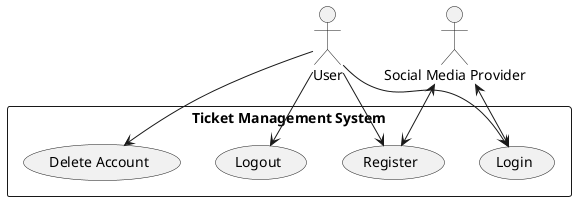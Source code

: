 @startuml Ticket Management System Use Cases

' Actors
:User: as user
:Social Media Provider: as social

' Use case packages
rectangle "Ticket Management System" {
  usecase "Login" as login
  usecase "Register" as register
  usecase "Logout" as logout
  usecase "Delete Account" as delete
}

' Relationships
user --> login
user --> logout
user --> register
user --> delete
social <--> login
social <--> register

@enduml